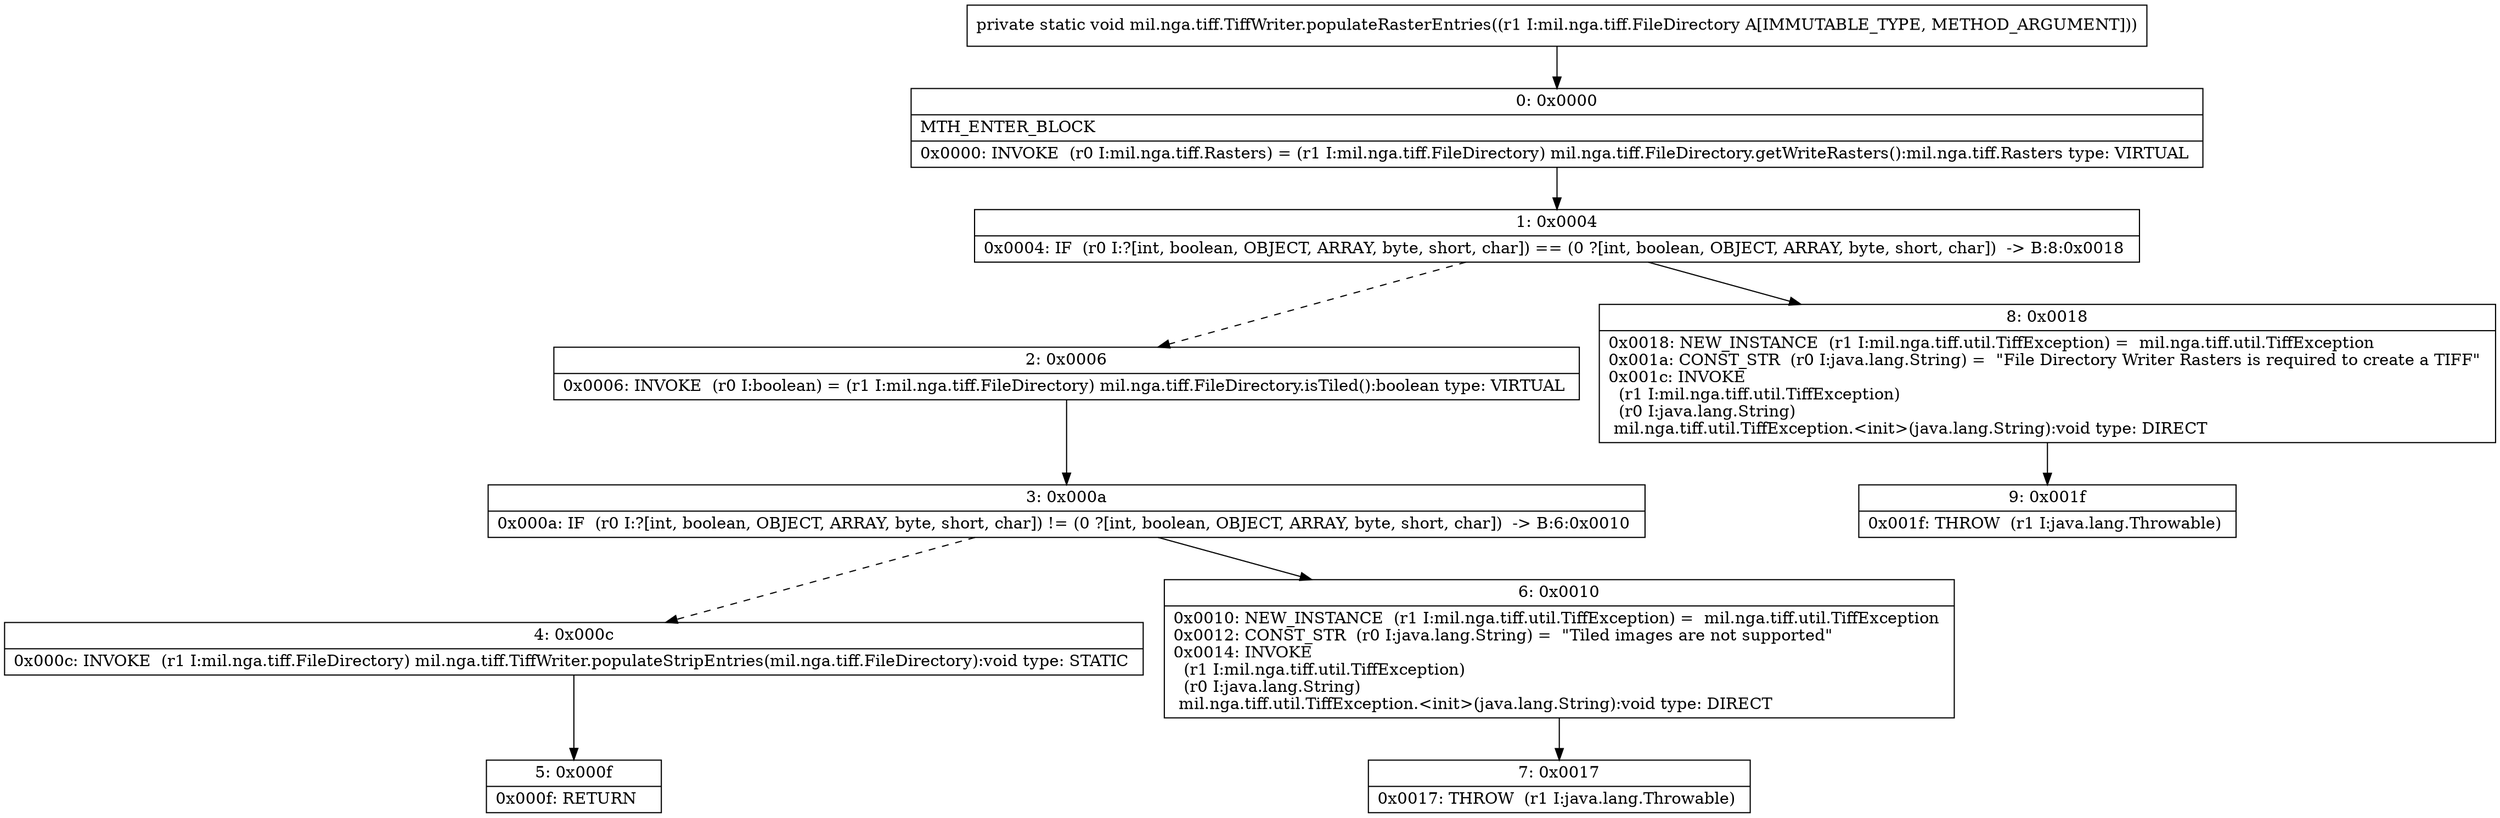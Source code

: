 digraph "CFG formil.nga.tiff.TiffWriter.populateRasterEntries(Lmil\/nga\/tiff\/FileDirectory;)V" {
Node_0 [shape=record,label="{0\:\ 0x0000|MTH_ENTER_BLOCK\l|0x0000: INVOKE  (r0 I:mil.nga.tiff.Rasters) = (r1 I:mil.nga.tiff.FileDirectory) mil.nga.tiff.FileDirectory.getWriteRasters():mil.nga.tiff.Rasters type: VIRTUAL \l}"];
Node_1 [shape=record,label="{1\:\ 0x0004|0x0004: IF  (r0 I:?[int, boolean, OBJECT, ARRAY, byte, short, char]) == (0 ?[int, boolean, OBJECT, ARRAY, byte, short, char])  \-\> B:8:0x0018 \l}"];
Node_2 [shape=record,label="{2\:\ 0x0006|0x0006: INVOKE  (r0 I:boolean) = (r1 I:mil.nga.tiff.FileDirectory) mil.nga.tiff.FileDirectory.isTiled():boolean type: VIRTUAL \l}"];
Node_3 [shape=record,label="{3\:\ 0x000a|0x000a: IF  (r0 I:?[int, boolean, OBJECT, ARRAY, byte, short, char]) != (0 ?[int, boolean, OBJECT, ARRAY, byte, short, char])  \-\> B:6:0x0010 \l}"];
Node_4 [shape=record,label="{4\:\ 0x000c|0x000c: INVOKE  (r1 I:mil.nga.tiff.FileDirectory) mil.nga.tiff.TiffWriter.populateStripEntries(mil.nga.tiff.FileDirectory):void type: STATIC \l}"];
Node_5 [shape=record,label="{5\:\ 0x000f|0x000f: RETURN   \l}"];
Node_6 [shape=record,label="{6\:\ 0x0010|0x0010: NEW_INSTANCE  (r1 I:mil.nga.tiff.util.TiffException) =  mil.nga.tiff.util.TiffException \l0x0012: CONST_STR  (r0 I:java.lang.String) =  \"Tiled images are not supported\" \l0x0014: INVOKE  \l  (r1 I:mil.nga.tiff.util.TiffException)\l  (r0 I:java.lang.String)\l mil.nga.tiff.util.TiffException.\<init\>(java.lang.String):void type: DIRECT \l}"];
Node_7 [shape=record,label="{7\:\ 0x0017|0x0017: THROW  (r1 I:java.lang.Throwable) \l}"];
Node_8 [shape=record,label="{8\:\ 0x0018|0x0018: NEW_INSTANCE  (r1 I:mil.nga.tiff.util.TiffException) =  mil.nga.tiff.util.TiffException \l0x001a: CONST_STR  (r0 I:java.lang.String) =  \"File Directory Writer Rasters is required to create a TIFF\" \l0x001c: INVOKE  \l  (r1 I:mil.nga.tiff.util.TiffException)\l  (r0 I:java.lang.String)\l mil.nga.tiff.util.TiffException.\<init\>(java.lang.String):void type: DIRECT \l}"];
Node_9 [shape=record,label="{9\:\ 0x001f|0x001f: THROW  (r1 I:java.lang.Throwable) \l}"];
MethodNode[shape=record,label="{private static void mil.nga.tiff.TiffWriter.populateRasterEntries((r1 I:mil.nga.tiff.FileDirectory A[IMMUTABLE_TYPE, METHOD_ARGUMENT])) }"];
MethodNode -> Node_0;
Node_0 -> Node_1;
Node_1 -> Node_2[style=dashed];
Node_1 -> Node_8;
Node_2 -> Node_3;
Node_3 -> Node_4[style=dashed];
Node_3 -> Node_6;
Node_4 -> Node_5;
Node_6 -> Node_7;
Node_8 -> Node_9;
}

